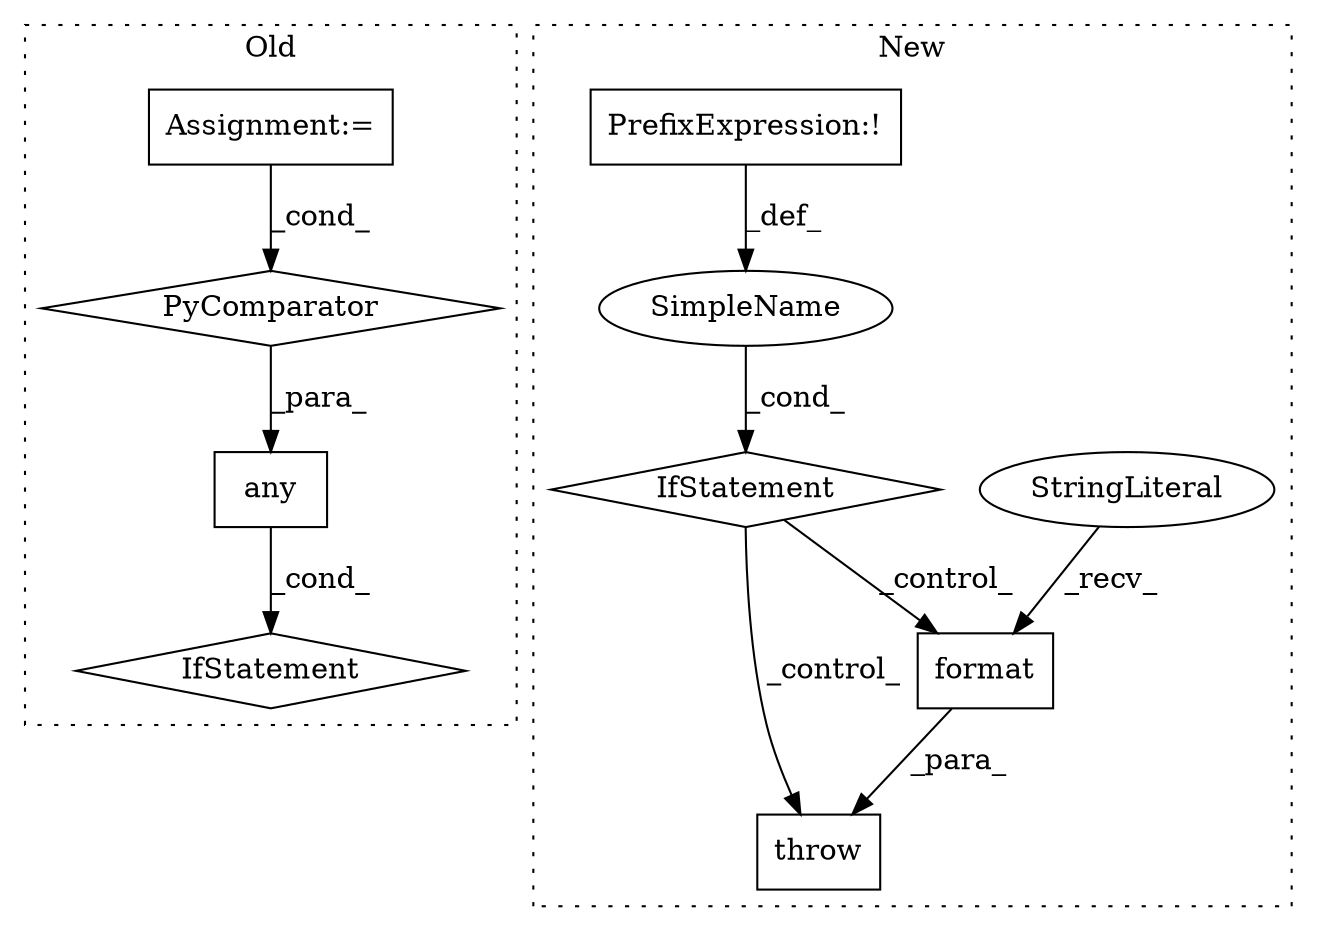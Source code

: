 digraph G {
subgraph cluster0 {
1 [label="any" a="32" s="2605,2725" l="15,-5" shape="box"];
4 [label="PyComparator" a="113" s="2696" l="21" shape="diamond"];
5 [label="Assignment:=" a="7" s="2696" l="21" shape="box"];
8 [label="IfStatement" a="25" s="2601,2720" l="4,2" shape="diamond"];
label = "Old";
style="dotted";
}
subgraph cluster1 {
2 [label="format" a="32" s="2295,2308" l="7,1" shape="box"];
3 [label="StringLiteral" a="45" s="2249" l="45" shape="ellipse"];
6 [label="IfStatement" a="25" s="2192,2222" l="4,2" shape="diamond"];
7 [label="SimpleName" a="42" s="" l="" shape="ellipse"];
9 [label="PrefixExpression:!" a="38" s="2196" l="1" shape="box"];
10 [label="throw" a="53" s="2232" l="6" shape="box"];
label = "New";
style="dotted";
}
1 -> 8 [label="_cond_"];
2 -> 10 [label="_para_"];
3 -> 2 [label="_recv_"];
4 -> 1 [label="_para_"];
5 -> 4 [label="_cond_"];
6 -> 2 [label="_control_"];
6 -> 10 [label="_control_"];
7 -> 6 [label="_cond_"];
9 -> 7 [label="_def_"];
}